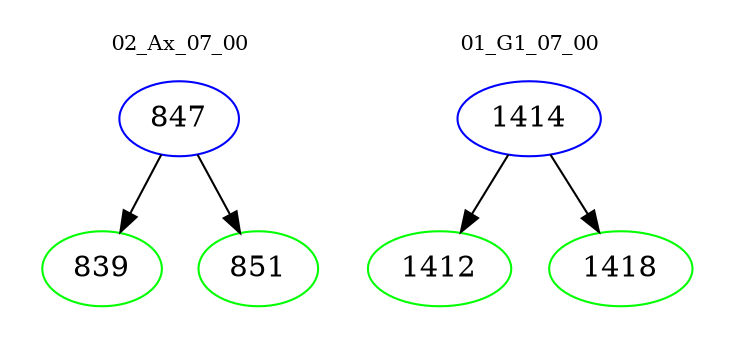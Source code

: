 digraph{
subgraph cluster_0 {
color = white
label = "02_Ax_07_00";
fontsize=10;
T0_847 [label="847", color="blue"]
T0_847 -> T0_839 [color="black"]
T0_839 [label="839", color="green"]
T0_847 -> T0_851 [color="black"]
T0_851 [label="851", color="green"]
}
subgraph cluster_1 {
color = white
label = "01_G1_07_00";
fontsize=10;
T1_1414 [label="1414", color="blue"]
T1_1414 -> T1_1412 [color="black"]
T1_1412 [label="1412", color="green"]
T1_1414 -> T1_1418 [color="black"]
T1_1418 [label="1418", color="green"]
}
}
